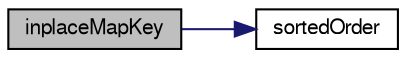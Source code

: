 digraph "inplaceMapKey"
{
  bgcolor="transparent";
  edge [fontname="FreeSans",fontsize="10",labelfontname="FreeSans",labelfontsize="10"];
  node [fontname="FreeSans",fontsize="10",shape=record];
  rankdir="LR";
  Node8929 [label="inplaceMapKey",height=0.2,width=0.4,color="black", fillcolor="grey75", style="filled", fontcolor="black"];
  Node8929 -> Node8930 [color="midnightblue",fontsize="10",style="solid",fontname="FreeSans"];
  Node8930 [label="sortedOrder",height=0.2,width=0.4,color="black",URL="$a21124.html#acf128ea037506c14446998bb7ca39264",tooltip="Generate the (stable) sort order for the list. "];
}
